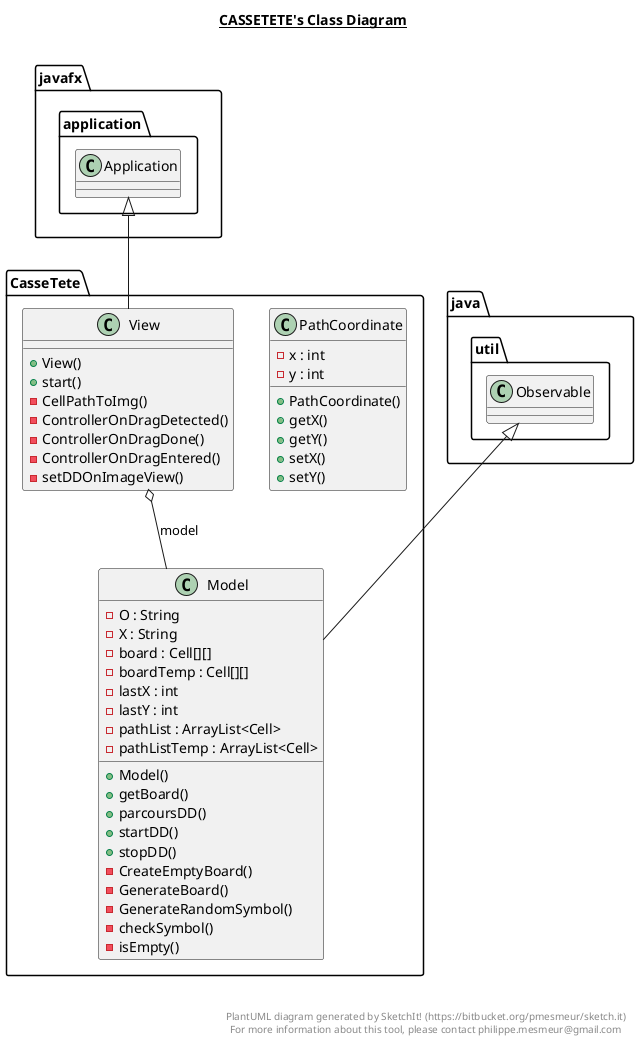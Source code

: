 @startuml

title __CASSETETE's Class Diagram__\n

  namespace CasseTete {
    class CasseTete.Model {
        - O : String
        - X : String
        - board : Cell[][]
        - boardTemp : Cell[][]
        - lastX : int
        - lastY : int
        - pathList : ArrayList<Cell>
        - pathListTemp : ArrayList<Cell>
        + Model()
        + getBoard()
        + parcoursDD()
        + startDD()
        + stopDD()
        - CreateEmptyBoard()
        - GenerateBoard()
        - GenerateRandomSymbol()
        - checkSymbol()
        - isEmpty()
    }
  }
  

  namespace CasseTete {
    class CasseTete.PathCoordinate {
        - x : int
        - y : int
        + PathCoordinate()
        + getX()
        + getY()
        + setX()
        + setY()
    }
  }
  

  namespace CasseTete {
    class CasseTete.View {
        + View()
        + start()
        - CellPathToImg()
        - ControllerOnDragDetected()
        - ControllerOnDragDone()
        - ControllerOnDragEntered()
        - setDDOnImageView()
    }
  }
  

  CasseTete.Model -up-|> java.util.Observable
  CasseTete.View -up-|> javafx.application.Application
  CasseTete.View o-- CasseTete.Model : model


right footer


PlantUML diagram generated by SketchIt! (https://bitbucket.org/pmesmeur/sketch.it)
For more information about this tool, please contact philippe.mesmeur@gmail.com
endfooter

@enduml
